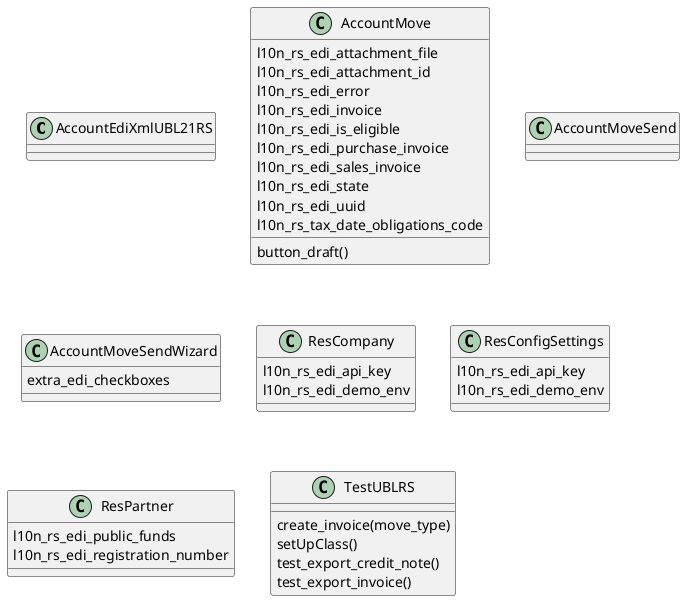 @startuml classes_l10n_rs_edi
set namespaceSeparator none
class "AccountEdiXmlUBL21RS" as odoo_src.odoo.addons.l10n_rs_edi.models.account_edi_xml_ubl_21_rs.AccountEdiXmlUBL21RS {
}
class "AccountMove" as odoo_src.odoo.addons.l10n_rs_edi.models.account_move.AccountMove {
  l10n_rs_edi_attachment_file
  l10n_rs_edi_attachment_id
  l10n_rs_edi_error
  l10n_rs_edi_invoice
  l10n_rs_edi_is_eligible
  l10n_rs_edi_purchase_invoice
  l10n_rs_edi_sales_invoice
  l10n_rs_edi_state
  l10n_rs_edi_uuid
  l10n_rs_tax_date_obligations_code
  button_draft()
}
class "AccountMoveSend" as odoo_src.odoo.addons.l10n_rs_edi.models.account_move_send.AccountMoveSend {
}
class "AccountMoveSendWizard" as odoo_src.odoo.addons.l10n_rs_edi.wizard.account_move_send_wizard.AccountMoveSendWizard {
  extra_edi_checkboxes
}
class "ResCompany" as odoo_src.odoo.addons.l10n_rs_edi.models.res_company.ResCompany {
  l10n_rs_edi_api_key
  l10n_rs_edi_demo_env
}
class "ResConfigSettings" as odoo_src.odoo.addons.l10n_rs_edi.models.res_config_settings.ResConfigSettings {
  l10n_rs_edi_api_key
  l10n_rs_edi_demo_env
}
class "ResPartner" as odoo_src.odoo.addons.l10n_rs_edi.models.res_partner.ResPartner {
  l10n_rs_edi_public_funds
  l10n_rs_edi_registration_number
}
class "TestUBLRS" as odoo_src.odoo.addons.l10n_rs_edi.tests.test_xml_ubl_rs.TestUBLRS {
  create_invoice(move_type)
  setUpClass()
  test_export_credit_note()
  test_export_invoice()
}
@enduml
